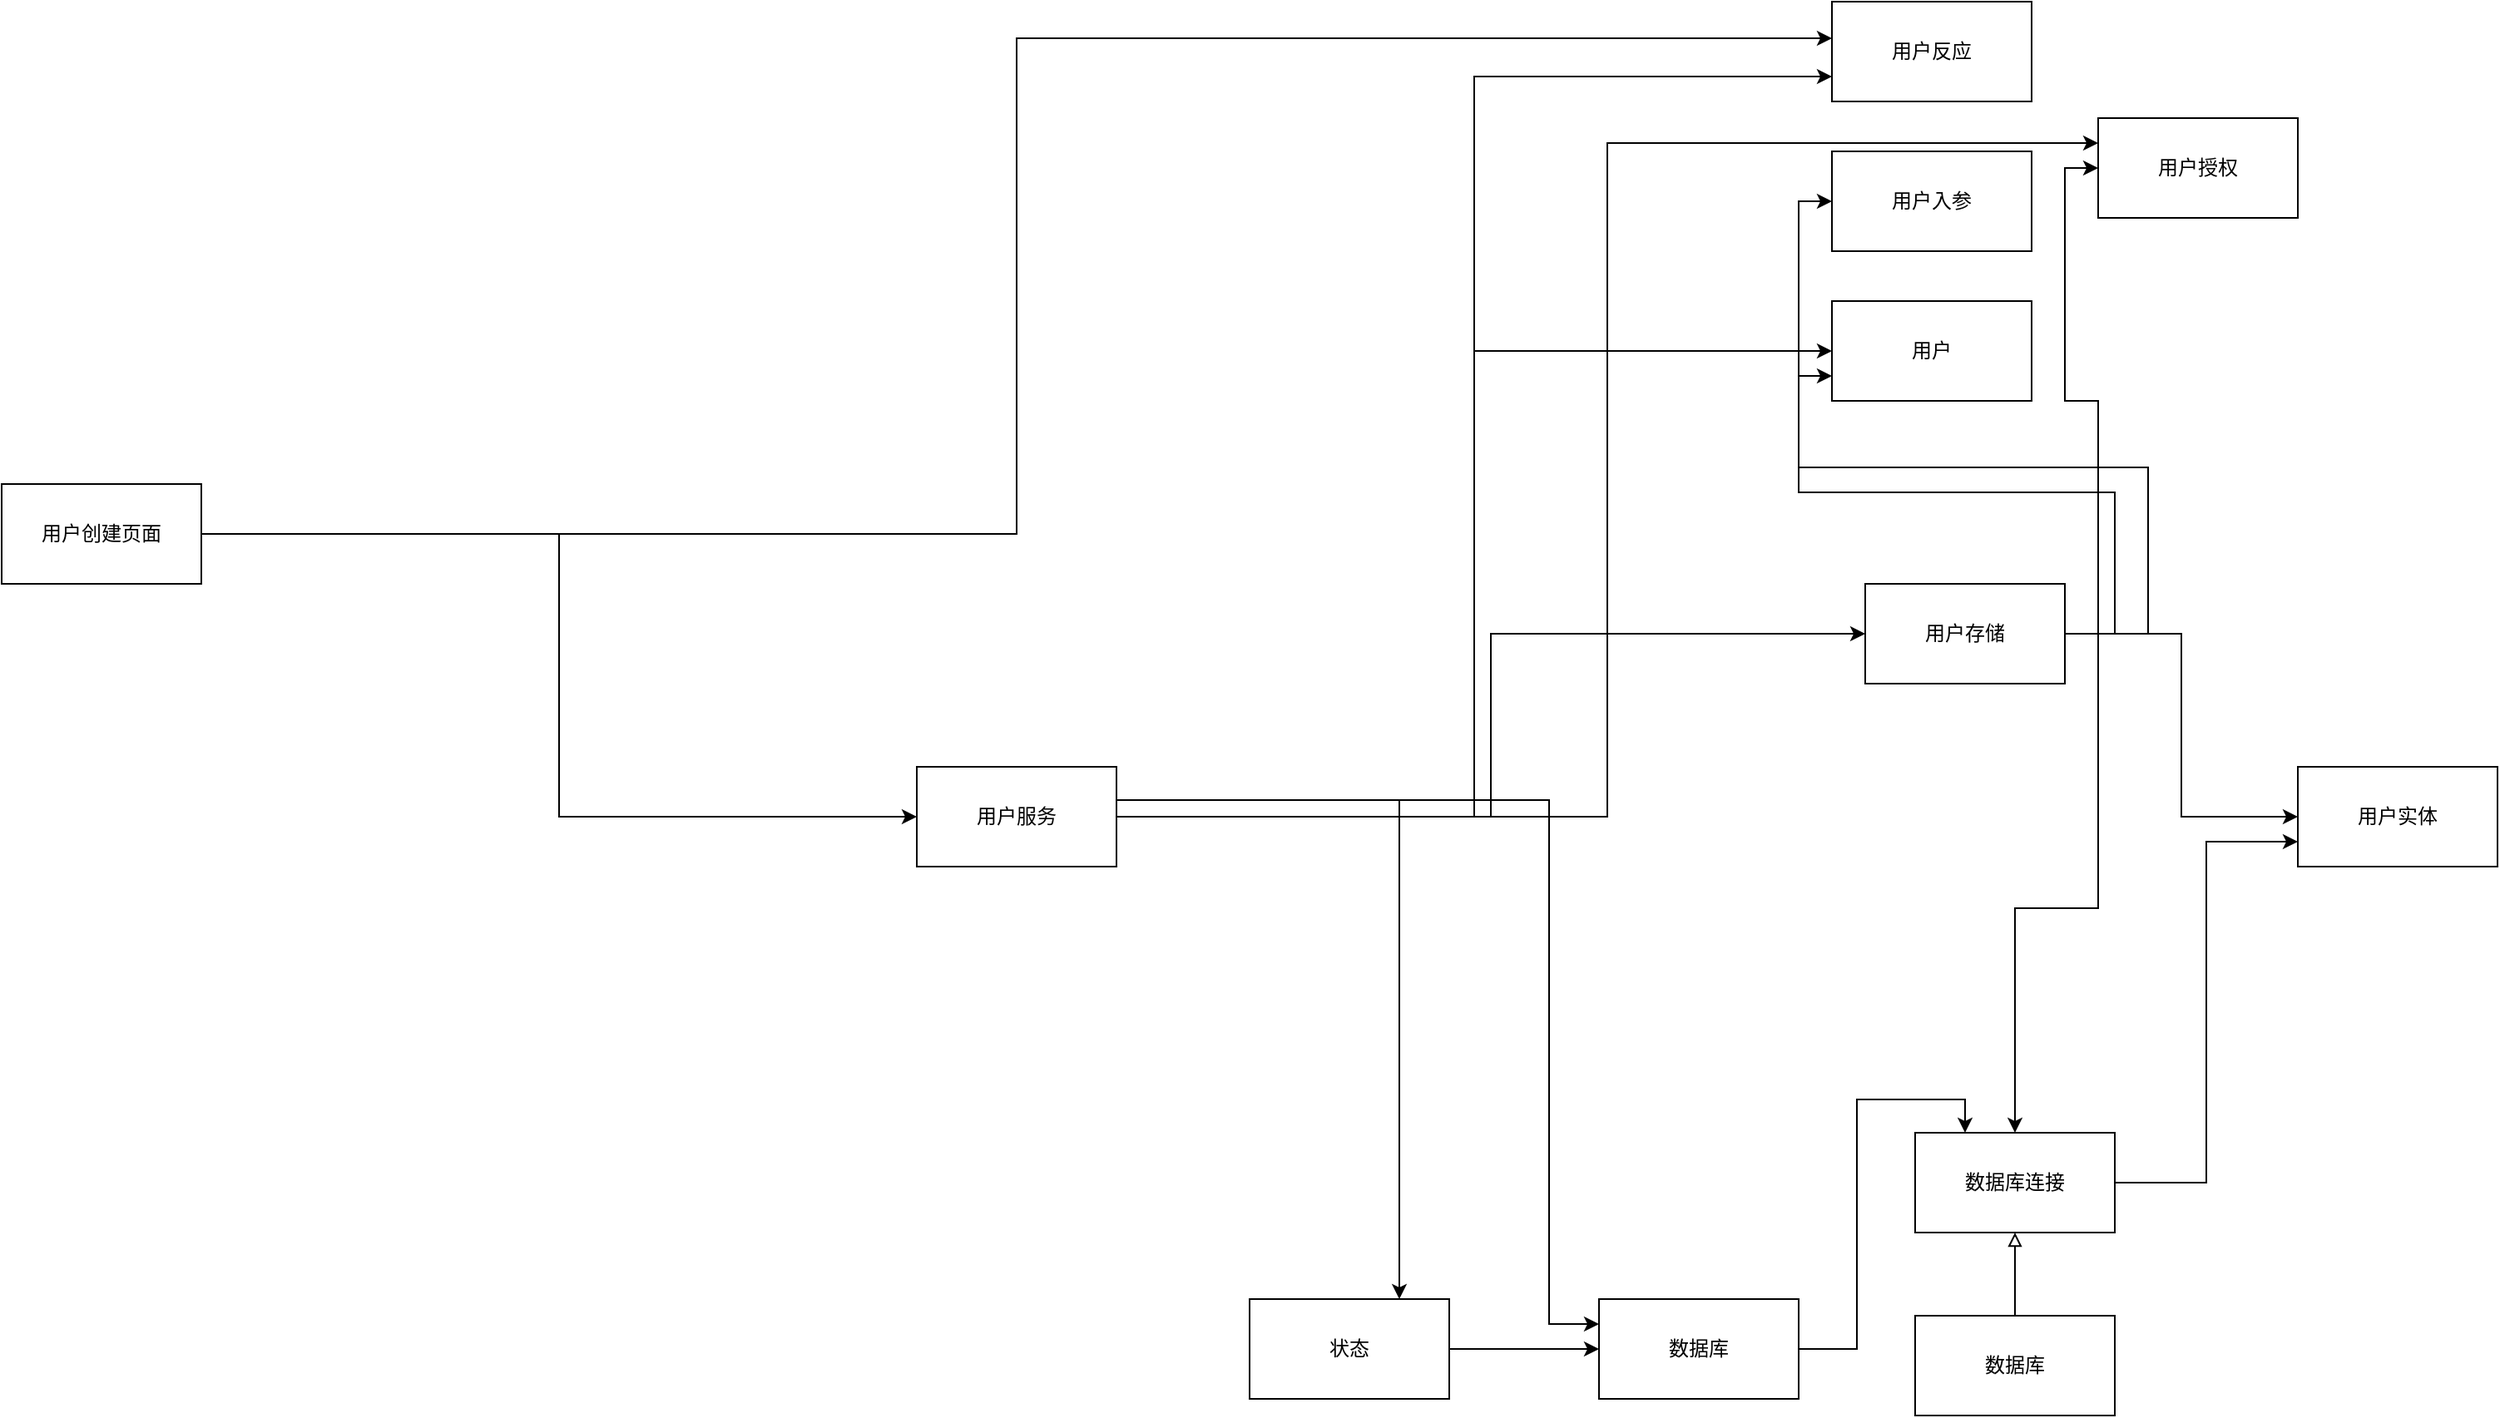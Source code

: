 <mxfile version="12.2.4" pages="1"><diagram id="0RnfkCVGItasA-BOuirT" name="第 1 页"><mxGraphModel dx="2464" dy="544" grid="1" gridSize="10" guides="1" tooltips="1" connect="1" arrows="1" fold="1" page="1" pageScale="1" pageWidth="1920" pageHeight="1200" math="0" shadow="0"><root><mxCell id="0"/><mxCell id="1" parent="0"/><mxCell id="2" value="用户" style="rounded=0;whiteSpace=wrap;html=1;" parent="1" vertex="1"><mxGeometry x="230" y="240" width="120" height="60" as="geometry"/></mxCell><mxCell id="6" style="edgeStyle=orthogonalEdgeStyle;rounded=0;orthogonalLoop=1;jettySize=auto;html=1;entryX=0;entryY=0.5;entryDx=0;entryDy=0;" parent="1" source="3" target="5" edge="1"><mxGeometry relative="1" as="geometry"/></mxCell><mxCell id="12" style="edgeStyle=orthogonalEdgeStyle;rounded=0;orthogonalLoop=1;jettySize=auto;html=1;" parent="1" source="3" target="7" edge="1"><mxGeometry relative="1" as="geometry"><Array as="points"><mxPoint x="390" y="440"/><mxPoint x="390" y="605"/><mxPoint x="340" y="605"/></Array></mxGeometry></mxCell><mxCell id="23" style="edgeStyle=orthogonalEdgeStyle;rounded=0;orthogonalLoop=1;jettySize=auto;html=1;entryX=0;entryY=0.75;entryDx=0;entryDy=0;endArrow=classic;endFill=1;" parent="1" source="3" target="2" edge="1"><mxGeometry relative="1" as="geometry"><Array as="points"><mxPoint x="400" y="440"/><mxPoint x="400" y="355"/><mxPoint x="210" y="355"/><mxPoint x="210" y="285"/></Array></mxGeometry></mxCell><mxCell id="25" style="edgeStyle=orthogonalEdgeStyle;rounded=0;orthogonalLoop=1;jettySize=auto;html=1;entryX=0;entryY=0.5;entryDx=0;entryDy=0;endArrow=classic;endFill=1;" parent="1" source="3" target="24" edge="1"><mxGeometry relative="1" as="geometry"><Array as="points"><mxPoint x="420" y="440"/><mxPoint x="420" y="340"/><mxPoint x="210" y="340"/><mxPoint x="210" y="180"/></Array></mxGeometry></mxCell><mxCell id="39" style="edgeStyle=orthogonalEdgeStyle;rounded=0;orthogonalLoop=1;jettySize=auto;html=1;entryX=0;entryY=0.5;entryDx=0;entryDy=0;" parent="1" source="3" target="38" edge="1"><mxGeometry relative="1" as="geometry"/></mxCell><mxCell id="3" value="用户存储" style="rounded=0;whiteSpace=wrap;html=1;" parent="1" vertex="1"><mxGeometry x="250" y="410" width="120" height="60" as="geometry"/></mxCell><mxCell id="5" value="用户实体" style="rounded=0;whiteSpace=wrap;html=1;" parent="1" vertex="1"><mxGeometry x="510" y="520" width="120" height="60" as="geometry"/></mxCell><mxCell id="8" style="edgeStyle=orthogonalEdgeStyle;rounded=0;orthogonalLoop=1;jettySize=auto;html=1;entryX=0;entryY=0.75;entryDx=0;entryDy=0;" parent="1" source="7" target="5" edge="1"><mxGeometry relative="1" as="geometry"/></mxCell><mxCell id="7" value="数据库连接" style="rounded=0;whiteSpace=wrap;html=1;" parent="1" vertex="1"><mxGeometry x="280" y="740" width="120" height="60" as="geometry"/></mxCell><mxCell id="10" style="edgeStyle=orthogonalEdgeStyle;rounded=0;orthogonalLoop=1;jettySize=auto;html=1;entryX=0;entryY=0.5;entryDx=0;entryDy=0;" parent="1" source="9" target="3" edge="1"><mxGeometry relative="1" as="geometry"/></mxCell><mxCell id="11" style="edgeStyle=orthogonalEdgeStyle;rounded=0;orthogonalLoop=1;jettySize=auto;html=1;entryX=0;entryY=0.5;entryDx=0;entryDy=0;" parent="1" source="9" target="2" edge="1"><mxGeometry relative="1" as="geometry"/></mxCell><mxCell id="27" style="edgeStyle=orthogonalEdgeStyle;rounded=0;orthogonalLoop=1;jettySize=auto;html=1;entryX=0;entryY=0.25;entryDx=0;entryDy=0;endArrow=classic;endFill=1;" parent="1" source="9" target="15" edge="1"><mxGeometry relative="1" as="geometry"><Array as="points"><mxPoint x="60" y="540"/><mxPoint x="60" y="855"/></Array></mxGeometry></mxCell><mxCell id="28" style="edgeStyle=orthogonalEdgeStyle;rounded=0;orthogonalLoop=1;jettySize=auto;html=1;entryX=0.75;entryY=0;entryDx=0;entryDy=0;endArrow=classic;endFill=1;" parent="1" source="9" target="17" edge="1"><mxGeometry relative="1" as="geometry"><Array as="points"><mxPoint x="-30" y="540"/></Array></mxGeometry></mxCell><mxCell id="32" style="edgeStyle=orthogonalEdgeStyle;rounded=0;orthogonalLoop=1;jettySize=auto;html=1;entryX=0;entryY=0.75;entryDx=0;entryDy=0;endArrow=classic;endFill=1;" parent="1" source="9" target="31" edge="1"><mxGeometry relative="1" as="geometry"/></mxCell><mxCell id="40" style="edgeStyle=orthogonalEdgeStyle;rounded=0;orthogonalLoop=1;jettySize=auto;html=1;entryX=0;entryY=0.25;entryDx=0;entryDy=0;" parent="1" source="9" target="38" edge="1"><mxGeometry relative="1" as="geometry"/></mxCell><mxCell id="9" value="用户服务" style="rounded=0;whiteSpace=wrap;html=1;" parent="1" vertex="1"><mxGeometry x="-320" y="520" width="120" height="60" as="geometry"/></mxCell><mxCell id="14" style="edgeStyle=orthogonalEdgeStyle;rounded=0;orthogonalLoop=1;jettySize=auto;html=1;entryX=0.5;entryY=1;entryDx=0;entryDy=0;endArrow=block;endFill=0;" parent="1" source="13" target="7" edge="1"><mxGeometry relative="1" as="geometry"/></mxCell><mxCell id="13" value="数据库" style="rounded=0;whiteSpace=wrap;html=1;" parent="1" vertex="1"><mxGeometry x="280" y="850" width="120" height="60" as="geometry"/></mxCell><mxCell id="21" style="edgeStyle=orthogonalEdgeStyle;rounded=0;orthogonalLoop=1;jettySize=auto;html=1;entryX=0.25;entryY=0;entryDx=0;entryDy=0;endArrow=classic;endFill=1;" parent="1" source="15" target="7" edge="1"><mxGeometry relative="1" as="geometry"/></mxCell><mxCell id="15" value="数据库" style="rounded=0;whiteSpace=wrap;html=1;" parent="1" vertex="1"><mxGeometry x="90" y="840" width="120" height="60" as="geometry"/></mxCell><mxCell id="18" style="edgeStyle=orthogonalEdgeStyle;rounded=0;orthogonalLoop=1;jettySize=auto;html=1;entryX=0;entryY=0.5;entryDx=0;entryDy=0;endArrow=classic;endFill=1;" parent="1" source="17" target="15" edge="1"><mxGeometry relative="1" as="geometry"/></mxCell><mxCell id="17" value="状态" style="rounded=0;whiteSpace=wrap;html=1;" parent="1" vertex="1"><mxGeometry x="-120" y="840" width="120" height="60" as="geometry"/></mxCell><mxCell id="24" value="用户入参" style="rounded=0;whiteSpace=wrap;html=1;" parent="1" vertex="1"><mxGeometry x="230" y="150" width="120" height="60" as="geometry"/></mxCell><mxCell id="31" value="用户反应" style="rounded=0;whiteSpace=wrap;html=1;" parent="1" vertex="1"><mxGeometry x="230" y="60" width="120" height="60" as="geometry"/></mxCell><mxCell id="35" style="edgeStyle=orthogonalEdgeStyle;rounded=0;orthogonalLoop=1;jettySize=auto;html=1;entryX=0;entryY=0.367;entryDx=0;entryDy=0;entryPerimeter=0;endArrow=classic;endFill=1;" parent="1" source="33" target="31" edge="1"><mxGeometry relative="1" as="geometry"/></mxCell><mxCell id="37" style="edgeStyle=orthogonalEdgeStyle;rounded=0;orthogonalLoop=1;jettySize=auto;html=1;entryX=0;entryY=0.5;entryDx=0;entryDy=0;endArrow=classic;endFill=1;" parent="1" source="33" target="9" edge="1"><mxGeometry relative="1" as="geometry"><mxPoint x="-500" y="430" as="targetPoint"/></mxGeometry></mxCell><mxCell id="33" value="用户创建页面" style="rounded=0;whiteSpace=wrap;html=1;" parent="1" vertex="1"><mxGeometry x="-870" y="350" width="120" height="60" as="geometry"/></mxCell><mxCell id="38" value="用户授权" style="rounded=0;whiteSpace=wrap;html=1;" parent="1" vertex="1"><mxGeometry x="390" y="130" width="120" height="60" as="geometry"/></mxCell></root></mxGraphModel></diagram></mxfile>